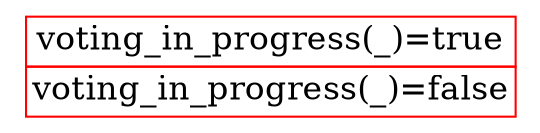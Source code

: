 digraph
{
	node [shape=record, style=filled, fillcolor=white, fontsize=16.0];
	rankdir=LR;
	ranksep="1.2 equally"

	1 [shape=none label=<<table border="0" cellspacing="0">
		<tr><td port="voting_in_progress(_)=true" border="1" color="red">voting_in_progress(_)=true</td></tr>
		<tr><td port="voting_in_progress(_)=false" border="1" color="red">voting_in_progress(_)=false</td></tr>
	</table>>
	]


}
